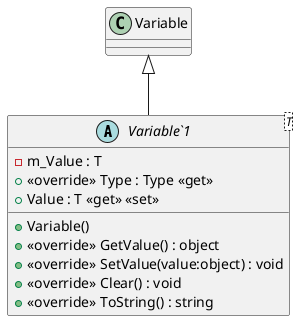 @startuml
abstract class "Variable`1"<T> {
    - m_Value : T
    + Variable()
    + <<override>> Type : Type <<get>>
    + Value : T <<get>> <<set>>
    + <<override>> GetValue() : object
    + <<override>> SetValue(value:object) : void
    + <<override>> Clear() : void
    + <<override>> ToString() : string
}
Variable <|-- "Variable`1"
@enduml
